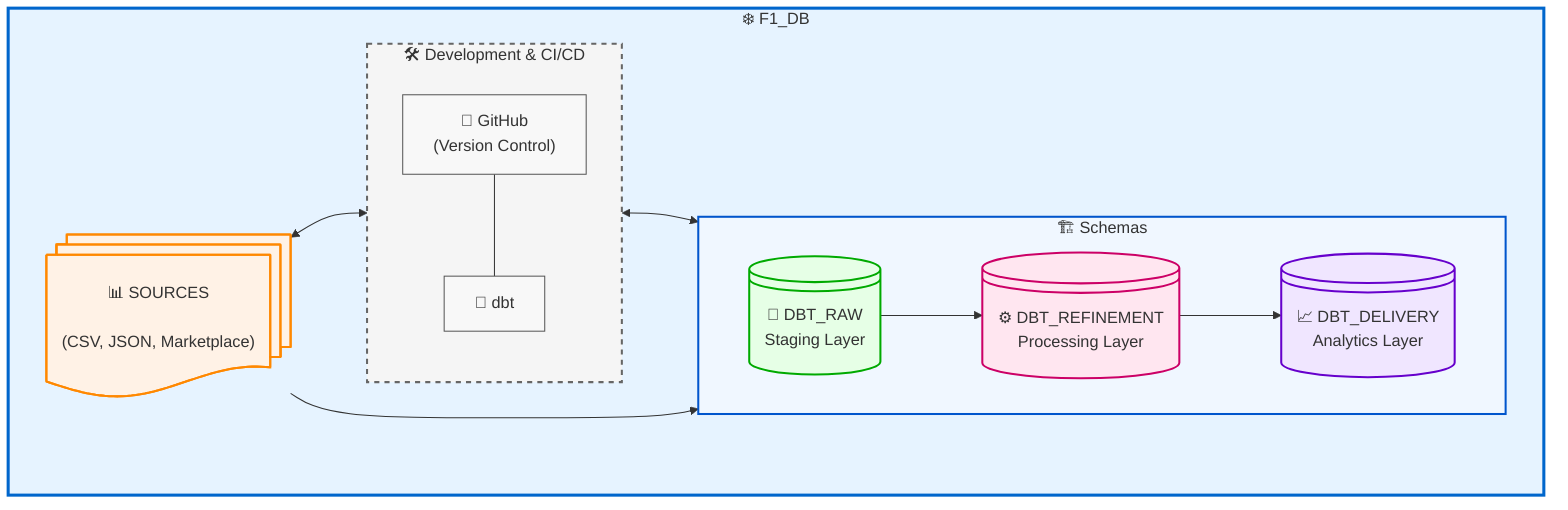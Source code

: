 flowchart TB
  subgraph database["❄️ F1_DB"]
    direction LR
    sources@{ shape: docs, label: "📊 SOURCES<br/>
    (CSV, JSON, Marketplace)"}
 

    subgraph ci["🛠️ Development & CI/CD"]
        direction TB
        github["🐙 GitHub<br/>(Version Control)"]
        dbt["🔨 dbt<br/>"]
        github --- dbt
    end
    
    subgraph schemas["🏗️  Schemas"]
        direction LR
        
        dbt_raw@{ shape: lin-cyl, label: "🚪 DBT_RAW <br/>Staging Layer<br/>" }
             
        dbt_refinement@{ shape: lin-cyl, label: "⚙️ DBT_REFINEMENT <br/>Processing Layer<br/>" }
        
        dbt_delivery@{ shape: lin-cyl, label: "📈 DBT_DELIVERY <br/>Analytics Layer<br/>" }
        dbt_raw --> dbt_refinement
        dbt_refinement --> dbt_delivery
    end
    
    sources <--> ci
    ci <--> schemas
    sources --> schemas
   
  end
  
  
  
  %% Styling
  style database fill:#e6f3ff,stroke:#0066cc,stroke-width:3px
  style schemas fill:#f0f7ff,stroke:#0055cc,stroke-width:2px
  
  style ci fill:#f5f5f5,stroke:#666666,stroke-width:2px,stroke-dasharray: 5 5
  
  style sources fill:#fff2e6,stroke:#ff8800,stroke-width:2px
  style dbt_raw fill:#e6ffe6,stroke:#00aa00,stroke-width:2px
  style dbt_refinement fill:#ffe6f0,stroke:#cc0066,stroke-width:2px
  style dbt_delivery fill:#f0e6ff,stroke:#6600cc,stroke-width:2px
  style github fill:#f8f8f8,stroke:#555555
  style dbt fill:#f8f8f8,stroke:#555555